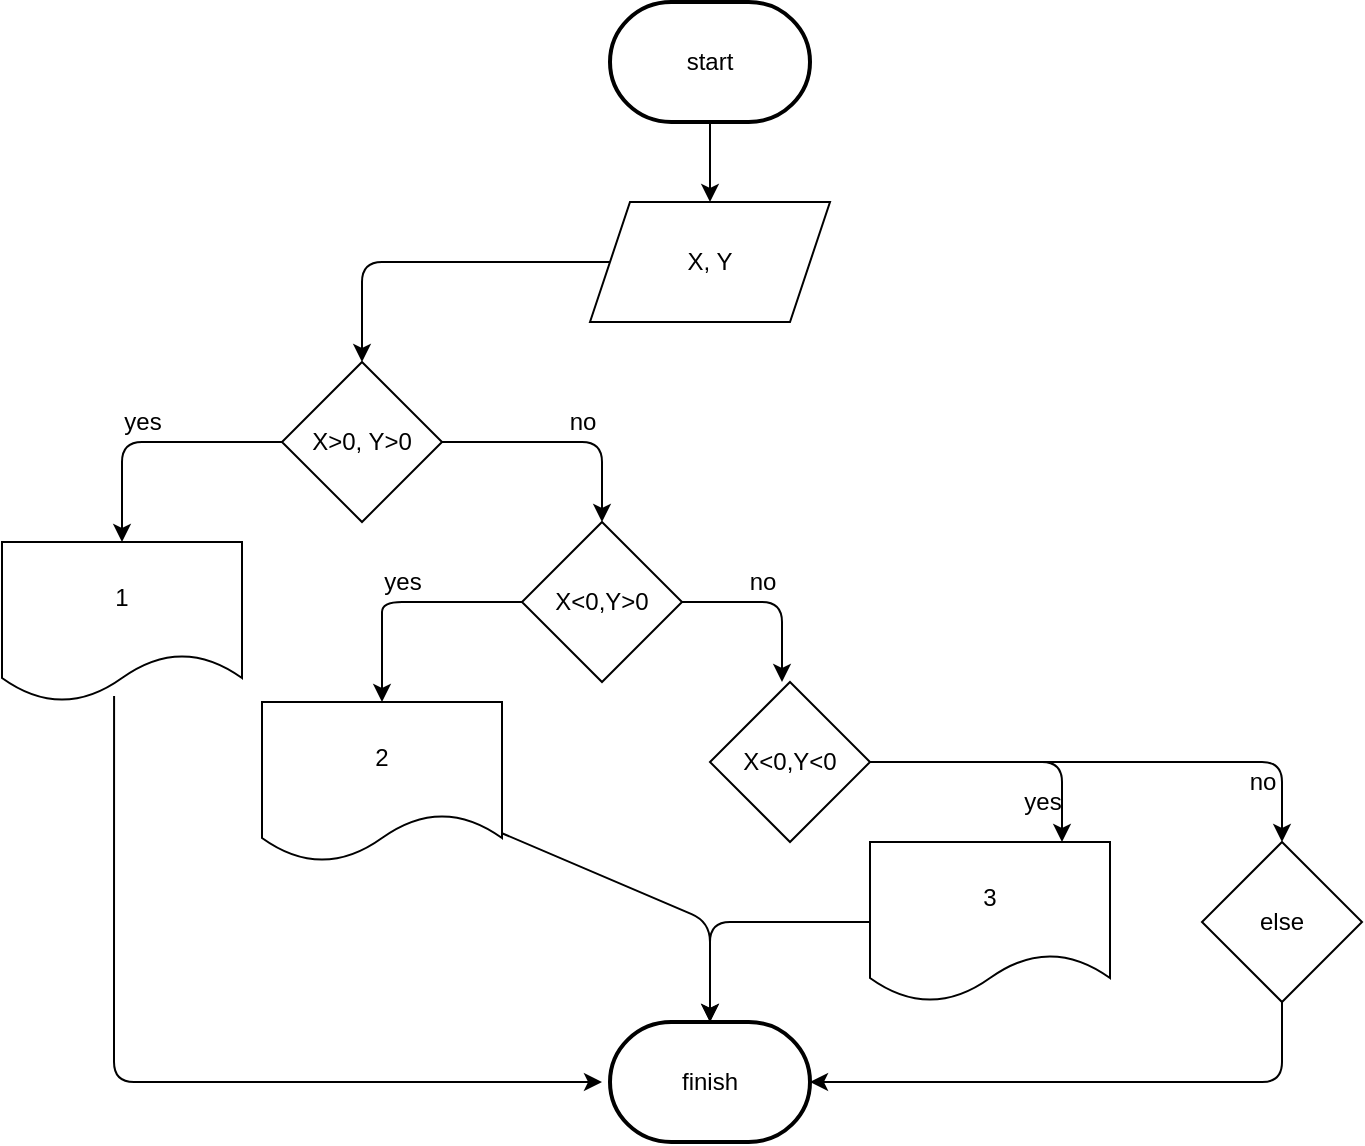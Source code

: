 <mxfile>
    <diagram id="ysp2RVaG24HLmWlJU9TC" name="Page-1">
        <mxGraphModel dx="1204" dy="682" grid="1" gridSize="10" guides="1" tooltips="1" connect="1" arrows="1" fold="1" page="1" pageScale="1" pageWidth="827" pageHeight="1169" math="0" shadow="0">
            <root>
                <mxCell id="0"/>
                <mxCell id="1" parent="0"/>
                <mxCell id="RadK7HQlBLBjvJiMlnaF-6" style="edgeStyle=orthogonalEdgeStyle;rounded=0;orthogonalLoop=1;jettySize=auto;html=1;entryX=0.5;entryY=0;entryDx=0;entryDy=0;" parent="1" source="RadK7HQlBLBjvJiMlnaF-1" edge="1">
                    <mxGeometry relative="1" as="geometry">
                        <mxPoint x="414" y="120" as="targetPoint"/>
                    </mxGeometry>
                </mxCell>
                <mxCell id="RadK7HQlBLBjvJiMlnaF-1" value="start" style="strokeWidth=2;html=1;shape=mxgraph.flowchart.terminator;whiteSpace=wrap;" parent="1" vertex="1">
                    <mxGeometry x="364" y="20" width="100" height="60" as="geometry"/>
                </mxCell>
                <mxCell id="RadK7HQlBLBjvJiMlnaF-31" value="finish" style="strokeWidth=2;html=1;shape=mxgraph.flowchart.terminator;whiteSpace=wrap;" parent="1" vertex="1">
                    <mxGeometry x="364" y="530" width="100" height="60" as="geometry"/>
                </mxCell>
                <mxCell id="7" style="edgeStyle=none;html=1;" parent="1" source="5" edge="1">
                    <mxGeometry relative="1" as="geometry">
                        <mxPoint x="240" y="200" as="targetPoint"/>
                        <Array as="points">
                            <mxPoint x="240" y="150"/>
                        </Array>
                    </mxGeometry>
                </mxCell>
                <mxCell id="5" value="X, Y" style="shape=parallelogram;perimeter=parallelogramPerimeter;whiteSpace=wrap;html=1;fixedSize=1;" parent="1" vertex="1">
                    <mxGeometry x="354" y="120" width="120" height="60" as="geometry"/>
                </mxCell>
                <mxCell id="13" style="edgeStyle=none;html=1;entryX=0.5;entryY=0;entryDx=0;entryDy=0;" parent="1" source="8" target="11" edge="1">
                    <mxGeometry relative="1" as="geometry">
                        <Array as="points">
                            <mxPoint x="120" y="240"/>
                        </Array>
                    </mxGeometry>
                </mxCell>
                <mxCell id="14" style="edgeStyle=none;html=1;" parent="1" source="8" edge="1">
                    <mxGeometry relative="1" as="geometry">
                        <mxPoint x="360" y="280" as="targetPoint"/>
                        <Array as="points">
                            <mxPoint x="360" y="240"/>
                        </Array>
                    </mxGeometry>
                </mxCell>
                <mxCell id="8" value="X&amp;gt;0, Y&amp;gt;0" style="rhombus;whiteSpace=wrap;html=1;" parent="1" vertex="1">
                    <mxGeometry x="200" y="200" width="80" height="80" as="geometry"/>
                </mxCell>
                <mxCell id="28" style="edgeStyle=none;html=1;exitX=0.467;exitY=0.963;exitDx=0;exitDy=0;exitPerimeter=0;" parent="1" source="11" edge="1">
                    <mxGeometry relative="1" as="geometry">
                        <mxPoint x="360" y="560" as="targetPoint"/>
                        <Array as="points">
                            <mxPoint x="116" y="560"/>
                        </Array>
                    </mxGeometry>
                </mxCell>
                <mxCell id="11" value="1" style="shape=document;whiteSpace=wrap;html=1;boundedLbl=1;" parent="1" vertex="1">
                    <mxGeometry x="60" y="290" width="120" height="80" as="geometry"/>
                </mxCell>
                <mxCell id="17" style="edgeStyle=none;html=1;" parent="1" source="16" edge="1">
                    <mxGeometry relative="1" as="geometry">
                        <mxPoint x="250" y="370" as="targetPoint"/>
                        <Array as="points">
                            <mxPoint x="250" y="320"/>
                            <mxPoint x="250" y="330"/>
                        </Array>
                    </mxGeometry>
                </mxCell>
                <mxCell id="19" style="edgeStyle=none;html=1;" parent="1" source="16" edge="1">
                    <mxGeometry relative="1" as="geometry">
                        <mxPoint x="450" y="360" as="targetPoint"/>
                        <Array as="points">
                            <mxPoint x="450" y="320"/>
                        </Array>
                    </mxGeometry>
                </mxCell>
                <mxCell id="16" value="X&amp;lt;0,Y&amp;gt;0" style="rhombus;whiteSpace=wrap;html=1;" parent="1" vertex="1">
                    <mxGeometry x="320" y="280" width="80" height="80" as="geometry"/>
                </mxCell>
                <mxCell id="27" style="edgeStyle=none;html=1;entryX=0.5;entryY=0;entryDx=0;entryDy=0;entryPerimeter=0;" parent="1" source="18" target="RadK7HQlBLBjvJiMlnaF-31" edge="1">
                    <mxGeometry relative="1" as="geometry">
                        <Array as="points">
                            <mxPoint x="414" y="480"/>
                        </Array>
                    </mxGeometry>
                </mxCell>
                <mxCell id="18" value="2" style="shape=document;whiteSpace=wrap;html=1;boundedLbl=1;" parent="1" vertex="1">
                    <mxGeometry x="190" y="370" width="120" height="80" as="geometry"/>
                </mxCell>
                <mxCell id="22" style="edgeStyle=none;html=1;" parent="1" source="20" edge="1">
                    <mxGeometry relative="1" as="geometry">
                        <mxPoint x="590" y="440" as="targetPoint"/>
                        <Array as="points">
                            <mxPoint x="590" y="400"/>
                            <mxPoint x="590" y="430"/>
                        </Array>
                    </mxGeometry>
                </mxCell>
                <mxCell id="29" style="edgeStyle=none;html=1;entryX=0.5;entryY=0;entryDx=0;entryDy=0;" parent="1" source="20" target="24" edge="1">
                    <mxGeometry relative="1" as="geometry">
                        <Array as="points">
                            <mxPoint x="700" y="400"/>
                        </Array>
                    </mxGeometry>
                </mxCell>
                <mxCell id="20" value="X&amp;lt;0,Y&amp;lt;0" style="rhombus;whiteSpace=wrap;html=1;" parent="1" vertex="1">
                    <mxGeometry x="414" y="360" width="80" height="80" as="geometry"/>
                </mxCell>
                <mxCell id="26" style="edgeStyle=none;html=1;entryX=0.5;entryY=0;entryDx=0;entryDy=0;entryPerimeter=0;" parent="1" source="23" target="RadK7HQlBLBjvJiMlnaF-31" edge="1">
                    <mxGeometry relative="1" as="geometry">
                        <Array as="points">
                            <mxPoint x="414" y="480"/>
                        </Array>
                    </mxGeometry>
                </mxCell>
                <mxCell id="23" value="3" style="shape=document;whiteSpace=wrap;html=1;boundedLbl=1;" parent="1" vertex="1">
                    <mxGeometry x="494" y="440" width="120" height="80" as="geometry"/>
                </mxCell>
                <mxCell id="25" style="edgeStyle=none;html=1;entryX=1;entryY=0.5;entryDx=0;entryDy=0;entryPerimeter=0;" parent="1" source="24" target="RadK7HQlBLBjvJiMlnaF-31" edge="1">
                    <mxGeometry relative="1" as="geometry">
                        <Array as="points">
                            <mxPoint x="700" y="560"/>
                        </Array>
                    </mxGeometry>
                </mxCell>
                <mxCell id="24" value="else" style="rhombus;whiteSpace=wrap;html=1;" parent="1" vertex="1">
                    <mxGeometry x="660" y="440" width="80" height="80" as="geometry"/>
                </mxCell>
                <mxCell id="30" value="yes" style="text;html=1;align=center;verticalAlign=middle;resizable=0;points=[];autosize=1;strokeColor=none;fillColor=none;" vertex="1" parent="1">
                    <mxGeometry x="115" y="220" width="30" height="20" as="geometry"/>
                </mxCell>
                <mxCell id="31" value="no" style="text;html=1;align=center;verticalAlign=middle;resizable=0;points=[];autosize=1;strokeColor=none;fillColor=none;" vertex="1" parent="1">
                    <mxGeometry x="335" y="220" width="30" height="20" as="geometry"/>
                </mxCell>
                <mxCell id="32" value="yes" style="text;html=1;align=center;verticalAlign=middle;resizable=0;points=[];autosize=1;strokeColor=none;fillColor=none;" vertex="1" parent="1">
                    <mxGeometry x="245" y="300" width="30" height="20" as="geometry"/>
                </mxCell>
                <mxCell id="33" value="no" style="text;html=1;align=center;verticalAlign=middle;resizable=0;points=[];autosize=1;strokeColor=none;fillColor=none;" vertex="1" parent="1">
                    <mxGeometry x="425" y="300" width="30" height="20" as="geometry"/>
                </mxCell>
                <mxCell id="34" value="yes" style="text;html=1;align=center;verticalAlign=middle;resizable=0;points=[];autosize=1;strokeColor=none;fillColor=none;" vertex="1" parent="1">
                    <mxGeometry x="565" y="410" width="30" height="20" as="geometry"/>
                </mxCell>
                <mxCell id="35" value="no" style="text;html=1;align=center;verticalAlign=middle;resizable=0;points=[];autosize=1;strokeColor=none;fillColor=none;" vertex="1" parent="1">
                    <mxGeometry x="675" y="400" width="30" height="20" as="geometry"/>
                </mxCell>
            </root>
        </mxGraphModel>
    </diagram>
</mxfile>